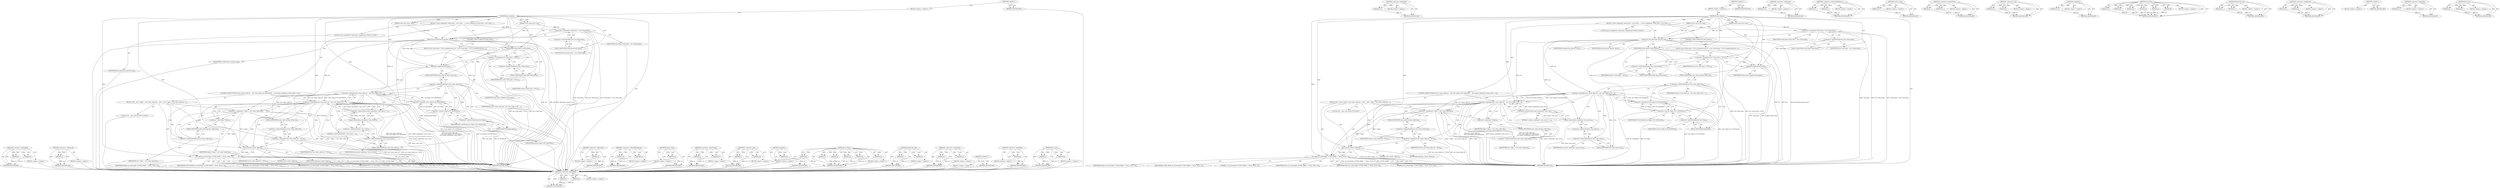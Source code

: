 digraph "put_user" {
vulnerable_117 [label=<(METHOD,&lt;operator&gt;.logicalAnd)>];
vulnerable_118 [label=<(PARAM,p1)>];
vulnerable_119 [label=<(PARAM,p2)>];
vulnerable_120 [label=<(BLOCK,&lt;empty&gt;,&lt;empty&gt;)>];
vulnerable_121 [label=<(METHOD_RETURN,ANY)>];
vulnerable_140 [label=<(METHOD,&lt;operator&gt;.addressOf)>];
vulnerable_141 [label=<(PARAM,p1)>];
vulnerable_142 [label=<(BLOCK,&lt;empty&gt;,&lt;empty&gt;)>];
vulnerable_143 [label=<(METHOD_RETURN,ANY)>];
vulnerable_6 [label=<(METHOD,&lt;global&gt;)<SUB>1</SUB>>];
vulnerable_7 [label=<(BLOCK,&lt;empty&gt;,&lt;empty&gt;)<SUB>1</SUB>>];
vulnerable_8 [label=<(METHOD,mm_release)<SUB>1</SUB>>];
vulnerable_9 [label=<(PARAM,struct task_struct *tsk)<SUB>1</SUB>>];
vulnerable_10 [label=<(PARAM,struct mm_struct *mm)<SUB>1</SUB>>];
vulnerable_11 [label=<(BLOCK,{
 	struct completion *vfork_done = tsk-&gt;vfork_...,{
 	struct completion *vfork_done = tsk-&gt;vfork_...)<SUB>2</SUB>>];
vulnerable_12 [label="<(LOCAL,struct completion* vfork_done: completion*)<SUB>3</SUB>>"];
vulnerable_13 [label=<(&lt;operator&gt;.assignment,*vfork_done = tsk-&gt;vfork_done)<SUB>3</SUB>>];
vulnerable_14 [label=<(IDENTIFIER,vfork_done,*vfork_done = tsk-&gt;vfork_done)<SUB>3</SUB>>];
vulnerable_15 [label=<(&lt;operator&gt;.indirectFieldAccess,tsk-&gt;vfork_done)<SUB>3</SUB>>];
vulnerable_16 [label=<(IDENTIFIER,tsk,*vfork_done = tsk-&gt;vfork_done)<SUB>3</SUB>>];
vulnerable_17 [label=<(FIELD_IDENTIFIER,vfork_done,vfork_done)<SUB>3</SUB>>];
vulnerable_18 [label=<(deactivate_mm,deactivate_mm(tsk, mm))<SUB>6</SUB>>];
vulnerable_19 [label=<(IDENTIFIER,tsk,deactivate_mm(tsk, mm))<SUB>6</SUB>>];
vulnerable_20 [label=<(IDENTIFIER,mm,deactivate_mm(tsk, mm))<SUB>6</SUB>>];
vulnerable_21 [label=<(CONTROL_STRUCTURE,IF,if (vfork_done))<SUB>9</SUB>>];
vulnerable_22 [label=<(IDENTIFIER,vfork_done,if (vfork_done))<SUB>9</SUB>>];
vulnerable_23 [label=<(BLOCK,{
		tsk-&gt;vfork_done = NULL;
		complete(vfork_do...,{
		tsk-&gt;vfork_done = NULL;
		complete(vfork_do...)<SUB>9</SUB>>];
vulnerable_24 [label=<(&lt;operator&gt;.assignment,tsk-&gt;vfork_done = NULL)<SUB>10</SUB>>];
vulnerable_25 [label=<(&lt;operator&gt;.indirectFieldAccess,tsk-&gt;vfork_done)<SUB>10</SUB>>];
vulnerable_26 [label=<(IDENTIFIER,tsk,tsk-&gt;vfork_done = NULL)<SUB>10</SUB>>];
vulnerable_27 [label=<(FIELD_IDENTIFIER,vfork_done,vfork_done)<SUB>10</SUB>>];
vulnerable_28 [label=<(IDENTIFIER,NULL,tsk-&gt;vfork_done = NULL)<SUB>10</SUB>>];
vulnerable_29 [label=<(complete,complete(vfork_done))<SUB>11</SUB>>];
vulnerable_30 [label=<(IDENTIFIER,vfork_done,complete(vfork_done))<SUB>11</SUB>>];
vulnerable_31 [label=<(CONTROL_STRUCTURE,IF,if (tsk-&gt;clear_child_tid
	    &amp;&amp; !(tsk-&gt;flags &amp; PF_SIGNALED)
	    &amp;&amp; atomic_read(&amp;mm-&gt;mm_users) &gt; 1))<SUB>20</SUB>>];
vulnerable_32 [label=<(&lt;operator&gt;.logicalAnd,tsk-&gt;clear_child_tid
	    &amp;&amp; !(tsk-&gt;flags &amp; PF_...)<SUB>20</SUB>>];
vulnerable_33 [label=<(&lt;operator&gt;.logicalAnd,tsk-&gt;clear_child_tid
	    &amp;&amp; !(tsk-&gt;flags &amp; PF_...)<SUB>20</SUB>>];
vulnerable_34 [label=<(&lt;operator&gt;.indirectFieldAccess,tsk-&gt;clear_child_tid)<SUB>20</SUB>>];
vulnerable_35 [label=<(IDENTIFIER,tsk,tsk-&gt;clear_child_tid
	    &amp;&amp; !(tsk-&gt;flags &amp; PF_...)<SUB>20</SUB>>];
vulnerable_36 [label=<(FIELD_IDENTIFIER,clear_child_tid,clear_child_tid)<SUB>20</SUB>>];
vulnerable_37 [label=<(&lt;operator&gt;.logicalNot,!(tsk-&gt;flags &amp; PF_SIGNALED))<SUB>21</SUB>>];
vulnerable_38 [label=<(&lt;operator&gt;.and,tsk-&gt;flags &amp; PF_SIGNALED)<SUB>21</SUB>>];
vulnerable_39 [label=<(&lt;operator&gt;.indirectFieldAccess,tsk-&gt;flags)<SUB>21</SUB>>];
vulnerable_40 [label=<(IDENTIFIER,tsk,tsk-&gt;flags &amp; PF_SIGNALED)<SUB>21</SUB>>];
vulnerable_41 [label=<(FIELD_IDENTIFIER,flags,flags)<SUB>21</SUB>>];
vulnerable_42 [label=<(IDENTIFIER,PF_SIGNALED,tsk-&gt;flags &amp; PF_SIGNALED)<SUB>21</SUB>>];
vulnerable_43 [label=<(&lt;operator&gt;.greaterThan,atomic_read(&amp;mm-&gt;mm_users) &gt; 1)<SUB>22</SUB>>];
vulnerable_44 [label=<(atomic_read,atomic_read(&amp;mm-&gt;mm_users))<SUB>22</SUB>>];
vulnerable_45 [label=<(&lt;operator&gt;.addressOf,&amp;mm-&gt;mm_users)<SUB>22</SUB>>];
vulnerable_46 [label=<(&lt;operator&gt;.indirectFieldAccess,mm-&gt;mm_users)<SUB>22</SUB>>];
vulnerable_47 [label=<(IDENTIFIER,mm,atomic_read(&amp;mm-&gt;mm_users))<SUB>22</SUB>>];
vulnerable_48 [label=<(FIELD_IDENTIFIER,mm_users,mm_users)<SUB>22</SUB>>];
vulnerable_49 [label=<(LITERAL,1,atomic_read(&amp;mm-&gt;mm_users) &gt; 1)<SUB>22</SUB>>];
vulnerable_50 [label=<(BLOCK,{
		u32 __user * tidptr = tsk-&gt;clear_child_tid;...,{
		u32 __user * tidptr = tsk-&gt;clear_child_tid;...)<SUB>22</SUB>>];
vulnerable_51 [label="<(LOCAL,u32 __user: u32)<SUB>23</SUB>>"];
vulnerable_52 [label=<(&lt;operator&gt;.assignment,* tidptr = tsk-&gt;clear_child_tid)<SUB>23</SUB>>];
vulnerable_53 [label=<(&lt;operator&gt;.indirection,* tidptr)<SUB>23</SUB>>];
vulnerable_54 [label=<(IDENTIFIER,tidptr,* tidptr = tsk-&gt;clear_child_tid)<SUB>23</SUB>>];
vulnerable_55 [label=<(&lt;operator&gt;.indirectFieldAccess,tsk-&gt;clear_child_tid)<SUB>23</SUB>>];
vulnerable_56 [label=<(IDENTIFIER,tsk,* tidptr = tsk-&gt;clear_child_tid)<SUB>23</SUB>>];
vulnerable_57 [label=<(FIELD_IDENTIFIER,clear_child_tid,clear_child_tid)<SUB>23</SUB>>];
vulnerable_58 [label=<(&lt;operator&gt;.assignment,tsk-&gt;clear_child_tid = NULL)<SUB>24</SUB>>];
vulnerable_59 [label=<(&lt;operator&gt;.indirectFieldAccess,tsk-&gt;clear_child_tid)<SUB>24</SUB>>];
vulnerable_60 [label=<(IDENTIFIER,tsk,tsk-&gt;clear_child_tid = NULL)<SUB>24</SUB>>];
vulnerable_61 [label=<(FIELD_IDENTIFIER,clear_child_tid,clear_child_tid)<SUB>24</SUB>>];
vulnerable_62 [label=<(IDENTIFIER,NULL,tsk-&gt;clear_child_tid = NULL)<SUB>24</SUB>>];
vulnerable_63 [label=<(put_user,put_user(0, tidptr))<SUB>30</SUB>>];
vulnerable_64 [label=<(LITERAL,0,put_user(0, tidptr))<SUB>30</SUB>>];
vulnerable_65 [label=<(IDENTIFIER,tidptr,put_user(0, tidptr))<SUB>30</SUB>>];
vulnerable_66 [label=<(sys_futex,sys_futex(tidptr, FUTEX_WAKE, 1, NULL, NULL, 0))<SUB>31</SUB>>];
vulnerable_67 [label=<(IDENTIFIER,tidptr,sys_futex(tidptr, FUTEX_WAKE, 1, NULL, NULL, 0))<SUB>31</SUB>>];
vulnerable_68 [label=<(IDENTIFIER,FUTEX_WAKE,sys_futex(tidptr, FUTEX_WAKE, 1, NULL, NULL, 0))<SUB>31</SUB>>];
vulnerable_69 [label=<(LITERAL,1,sys_futex(tidptr, FUTEX_WAKE, 1, NULL, NULL, 0))<SUB>31</SUB>>];
vulnerable_70 [label=<(IDENTIFIER,NULL,sys_futex(tidptr, FUTEX_WAKE, 1, NULL, NULL, 0))<SUB>31</SUB>>];
vulnerable_71 [label=<(IDENTIFIER,NULL,sys_futex(tidptr, FUTEX_WAKE, 1, NULL, NULL, 0))<SUB>31</SUB>>];
vulnerable_72 [label=<(LITERAL,0,sys_futex(tidptr, FUTEX_WAKE, 1, NULL, NULL, 0))<SUB>31</SUB>>];
vulnerable_73 [label=<(METHOD_RETURN,void)<SUB>1</SUB>>];
vulnerable_75 [label=<(METHOD_RETURN,ANY)<SUB>1</SUB>>];
vulnerable_144 [label=<(METHOD,&lt;operator&gt;.indirection)>];
vulnerable_145 [label=<(PARAM,p1)>];
vulnerable_146 [label=<(BLOCK,&lt;empty&gt;,&lt;empty&gt;)>];
vulnerable_147 [label=<(METHOD_RETURN,ANY)>];
vulnerable_103 [label=<(METHOD,&lt;operator&gt;.indirectFieldAccess)>];
vulnerable_104 [label=<(PARAM,p1)>];
vulnerable_105 [label=<(PARAM,p2)>];
vulnerable_106 [label=<(BLOCK,&lt;empty&gt;,&lt;empty&gt;)>];
vulnerable_107 [label=<(METHOD_RETURN,ANY)>];
vulnerable_136 [label=<(METHOD,atomic_read)>];
vulnerable_137 [label=<(PARAM,p1)>];
vulnerable_138 [label=<(BLOCK,&lt;empty&gt;,&lt;empty&gt;)>];
vulnerable_139 [label=<(METHOD_RETURN,ANY)>];
vulnerable_131 [label=<(METHOD,&lt;operator&gt;.greaterThan)>];
vulnerable_132 [label=<(PARAM,p1)>];
vulnerable_133 [label=<(PARAM,p2)>];
vulnerable_134 [label=<(BLOCK,&lt;empty&gt;,&lt;empty&gt;)>];
vulnerable_135 [label=<(METHOD_RETURN,ANY)>];
vulnerable_126 [label=<(METHOD,&lt;operator&gt;.and)>];
vulnerable_127 [label=<(PARAM,p1)>];
vulnerable_128 [label=<(PARAM,p2)>];
vulnerable_129 [label=<(BLOCK,&lt;empty&gt;,&lt;empty&gt;)>];
vulnerable_130 [label=<(METHOD_RETURN,ANY)>];
vulnerable_113 [label=<(METHOD,complete)>];
vulnerable_114 [label=<(PARAM,p1)>];
vulnerable_115 [label=<(BLOCK,&lt;empty&gt;,&lt;empty&gt;)>];
vulnerable_116 [label=<(METHOD_RETURN,ANY)>];
vulnerable_153 [label=<(METHOD,sys_futex)>];
vulnerable_154 [label=<(PARAM,p1)>];
vulnerable_155 [label=<(PARAM,p2)>];
vulnerable_156 [label=<(PARAM,p3)>];
vulnerable_157 [label=<(PARAM,p4)>];
vulnerable_158 [label=<(PARAM,p5)>];
vulnerable_159 [label=<(PARAM,p6)>];
vulnerable_160 [label=<(BLOCK,&lt;empty&gt;,&lt;empty&gt;)>];
vulnerable_161 [label=<(METHOD_RETURN,ANY)>];
vulnerable_108 [label=<(METHOD,deactivate_mm)>];
vulnerable_109 [label=<(PARAM,p1)>];
vulnerable_110 [label=<(PARAM,p2)>];
vulnerable_111 [label=<(BLOCK,&lt;empty&gt;,&lt;empty&gt;)>];
vulnerable_112 [label=<(METHOD_RETURN,ANY)>];
vulnerable_98 [label=<(METHOD,&lt;operator&gt;.assignment)>];
vulnerable_99 [label=<(PARAM,p1)>];
vulnerable_100 [label=<(PARAM,p2)>];
vulnerable_101 [label=<(BLOCK,&lt;empty&gt;,&lt;empty&gt;)>];
vulnerable_102 [label=<(METHOD_RETURN,ANY)>];
vulnerable_92 [label=<(METHOD,&lt;global&gt;)<SUB>1</SUB>>];
vulnerable_93 [label=<(BLOCK,&lt;empty&gt;,&lt;empty&gt;)>];
vulnerable_94 [label=<(METHOD_RETURN,ANY)>];
vulnerable_122 [label=<(METHOD,&lt;operator&gt;.logicalNot)>];
vulnerable_123 [label=<(PARAM,p1)>];
vulnerable_124 [label=<(BLOCK,&lt;empty&gt;,&lt;empty&gt;)>];
vulnerable_125 [label=<(METHOD_RETURN,ANY)>];
vulnerable_148 [label=<(METHOD,put_user)>];
vulnerable_149 [label=<(PARAM,p1)>];
vulnerable_150 [label=<(PARAM,p2)>];
vulnerable_151 [label=<(BLOCK,&lt;empty&gt;,&lt;empty&gt;)>];
vulnerable_152 [label=<(METHOD_RETURN,ANY)>];
fixed_117 [label=<(METHOD,&lt;operator&gt;.logicalAnd)>];
fixed_118 [label=<(PARAM,p1)>];
fixed_119 [label=<(PARAM,p2)>];
fixed_120 [label=<(BLOCK,&lt;empty&gt;,&lt;empty&gt;)>];
fixed_121 [label=<(METHOD_RETURN,ANY)>];
fixed_140 [label=<(METHOD,&lt;operator&gt;.addressOf)>];
fixed_141 [label=<(PARAM,p1)>];
fixed_142 [label=<(BLOCK,&lt;empty&gt;,&lt;empty&gt;)>];
fixed_143 [label=<(METHOD_RETURN,ANY)>];
fixed_6 [label=<(METHOD,&lt;global&gt;)<SUB>1</SUB>>];
fixed_7 [label=<(BLOCK,&lt;empty&gt;,&lt;empty&gt;)<SUB>1</SUB>>];
fixed_8 [label=<(METHOD,mm_release)<SUB>1</SUB>>];
fixed_9 [label=<(PARAM,struct task_struct *tsk)<SUB>1</SUB>>];
fixed_10 [label=<(PARAM,struct mm_struct *mm)<SUB>1</SUB>>];
fixed_11 [label=<(BLOCK,{
 	struct completion *vfork_done = tsk-&gt;vfork_...,{
 	struct completion *vfork_done = tsk-&gt;vfork_...)<SUB>2</SUB>>];
fixed_12 [label="<(LOCAL,struct completion* vfork_done: completion*)<SUB>3</SUB>>"];
fixed_13 [label=<(&lt;operator&gt;.assignment,*vfork_done = tsk-&gt;vfork_done)<SUB>3</SUB>>];
fixed_14 [label=<(IDENTIFIER,vfork_done,*vfork_done = tsk-&gt;vfork_done)<SUB>3</SUB>>];
fixed_15 [label=<(&lt;operator&gt;.indirectFieldAccess,tsk-&gt;vfork_done)<SUB>3</SUB>>];
fixed_16 [label=<(IDENTIFIER,tsk,*vfork_done = tsk-&gt;vfork_done)<SUB>3</SUB>>];
fixed_17 [label=<(FIELD_IDENTIFIER,vfork_done,vfork_done)<SUB>3</SUB>>];
fixed_18 [label=<(deactivate_mm,deactivate_mm(tsk, mm))<SUB>16</SUB>>];
fixed_19 [label=<(IDENTIFIER,tsk,deactivate_mm(tsk, mm))<SUB>16</SUB>>];
fixed_20 [label=<(IDENTIFIER,mm,deactivate_mm(tsk, mm))<SUB>16</SUB>>];
fixed_21 [label=<(CONTROL_STRUCTURE,IF,if (vfork_done))<SUB>19</SUB>>];
fixed_22 [label=<(IDENTIFIER,vfork_done,if (vfork_done))<SUB>19</SUB>>];
fixed_23 [label=<(BLOCK,{
		tsk-&gt;vfork_done = NULL;
		complete(vfork_do...,{
		tsk-&gt;vfork_done = NULL;
		complete(vfork_do...)<SUB>19</SUB>>];
fixed_24 [label=<(&lt;operator&gt;.assignment,tsk-&gt;vfork_done = NULL)<SUB>20</SUB>>];
fixed_25 [label=<(&lt;operator&gt;.indirectFieldAccess,tsk-&gt;vfork_done)<SUB>20</SUB>>];
fixed_26 [label=<(IDENTIFIER,tsk,tsk-&gt;vfork_done = NULL)<SUB>20</SUB>>];
fixed_27 [label=<(FIELD_IDENTIFIER,vfork_done,vfork_done)<SUB>20</SUB>>];
fixed_28 [label=<(IDENTIFIER,NULL,tsk-&gt;vfork_done = NULL)<SUB>20</SUB>>];
fixed_29 [label=<(complete,complete(vfork_done))<SUB>21</SUB>>];
fixed_30 [label=<(IDENTIFIER,vfork_done,complete(vfork_done))<SUB>21</SUB>>];
fixed_31 [label=<(CONTROL_STRUCTURE,IF,if (tsk-&gt;clear_child_tid
	    &amp;&amp; !(tsk-&gt;flags &amp; PF_SIGNALED)
	    &amp;&amp; atomic_read(&amp;mm-&gt;mm_users) &gt; 1))<SUB>30</SUB>>];
fixed_32 [label=<(&lt;operator&gt;.logicalAnd,tsk-&gt;clear_child_tid
	    &amp;&amp; !(tsk-&gt;flags &amp; PF_...)<SUB>30</SUB>>];
fixed_33 [label=<(&lt;operator&gt;.logicalAnd,tsk-&gt;clear_child_tid
	    &amp;&amp; !(tsk-&gt;flags &amp; PF_...)<SUB>30</SUB>>];
fixed_34 [label=<(&lt;operator&gt;.indirectFieldAccess,tsk-&gt;clear_child_tid)<SUB>30</SUB>>];
fixed_35 [label=<(IDENTIFIER,tsk,tsk-&gt;clear_child_tid
	    &amp;&amp; !(tsk-&gt;flags &amp; PF_...)<SUB>30</SUB>>];
fixed_36 [label=<(FIELD_IDENTIFIER,clear_child_tid,clear_child_tid)<SUB>30</SUB>>];
fixed_37 [label=<(&lt;operator&gt;.logicalNot,!(tsk-&gt;flags &amp; PF_SIGNALED))<SUB>31</SUB>>];
fixed_38 [label=<(&lt;operator&gt;.and,tsk-&gt;flags &amp; PF_SIGNALED)<SUB>31</SUB>>];
fixed_39 [label=<(&lt;operator&gt;.indirectFieldAccess,tsk-&gt;flags)<SUB>31</SUB>>];
fixed_40 [label=<(IDENTIFIER,tsk,tsk-&gt;flags &amp; PF_SIGNALED)<SUB>31</SUB>>];
fixed_41 [label=<(FIELD_IDENTIFIER,flags,flags)<SUB>31</SUB>>];
fixed_42 [label=<(IDENTIFIER,PF_SIGNALED,tsk-&gt;flags &amp; PF_SIGNALED)<SUB>31</SUB>>];
fixed_43 [label=<(&lt;operator&gt;.greaterThan,atomic_read(&amp;mm-&gt;mm_users) &gt; 1)<SUB>32</SUB>>];
fixed_44 [label=<(atomic_read,atomic_read(&amp;mm-&gt;mm_users))<SUB>32</SUB>>];
fixed_45 [label=<(&lt;operator&gt;.addressOf,&amp;mm-&gt;mm_users)<SUB>32</SUB>>];
fixed_46 [label=<(&lt;operator&gt;.indirectFieldAccess,mm-&gt;mm_users)<SUB>32</SUB>>];
fixed_47 [label=<(IDENTIFIER,mm,atomic_read(&amp;mm-&gt;mm_users))<SUB>32</SUB>>];
fixed_48 [label=<(FIELD_IDENTIFIER,mm_users,mm_users)<SUB>32</SUB>>];
fixed_49 [label=<(LITERAL,1,atomic_read(&amp;mm-&gt;mm_users) &gt; 1)<SUB>32</SUB>>];
fixed_50 [label=<(BLOCK,{
		u32 __user * tidptr = tsk-&gt;clear_child_tid;...,{
		u32 __user * tidptr = tsk-&gt;clear_child_tid;...)<SUB>32</SUB>>];
fixed_51 [label="<(LOCAL,u32 __user: u32)<SUB>33</SUB>>"];
fixed_52 [label=<(&lt;operator&gt;.assignment,* tidptr = tsk-&gt;clear_child_tid)<SUB>33</SUB>>];
fixed_53 [label=<(&lt;operator&gt;.indirection,* tidptr)<SUB>33</SUB>>];
fixed_54 [label=<(IDENTIFIER,tidptr,* tidptr = tsk-&gt;clear_child_tid)<SUB>33</SUB>>];
fixed_55 [label=<(&lt;operator&gt;.indirectFieldAccess,tsk-&gt;clear_child_tid)<SUB>33</SUB>>];
fixed_56 [label=<(IDENTIFIER,tsk,* tidptr = tsk-&gt;clear_child_tid)<SUB>33</SUB>>];
fixed_57 [label=<(FIELD_IDENTIFIER,clear_child_tid,clear_child_tid)<SUB>33</SUB>>];
fixed_58 [label=<(&lt;operator&gt;.assignment,tsk-&gt;clear_child_tid = NULL)<SUB>34</SUB>>];
fixed_59 [label=<(&lt;operator&gt;.indirectFieldAccess,tsk-&gt;clear_child_tid)<SUB>34</SUB>>];
fixed_60 [label=<(IDENTIFIER,tsk,tsk-&gt;clear_child_tid = NULL)<SUB>34</SUB>>];
fixed_61 [label=<(FIELD_IDENTIFIER,clear_child_tid,clear_child_tid)<SUB>34</SUB>>];
fixed_62 [label=<(IDENTIFIER,NULL,tsk-&gt;clear_child_tid = NULL)<SUB>34</SUB>>];
fixed_63 [label=<(put_user,put_user(0, tidptr))<SUB>40</SUB>>];
fixed_64 [label=<(LITERAL,0,put_user(0, tidptr))<SUB>40</SUB>>];
fixed_65 [label=<(IDENTIFIER,tidptr,put_user(0, tidptr))<SUB>40</SUB>>];
fixed_66 [label=<(sys_futex,sys_futex(tidptr, FUTEX_WAKE, 1, NULL, NULL, 0))<SUB>41</SUB>>];
fixed_67 [label=<(IDENTIFIER,tidptr,sys_futex(tidptr, FUTEX_WAKE, 1, NULL, NULL, 0))<SUB>41</SUB>>];
fixed_68 [label=<(IDENTIFIER,FUTEX_WAKE,sys_futex(tidptr, FUTEX_WAKE, 1, NULL, NULL, 0))<SUB>41</SUB>>];
fixed_69 [label=<(LITERAL,1,sys_futex(tidptr, FUTEX_WAKE, 1, NULL, NULL, 0))<SUB>41</SUB>>];
fixed_70 [label=<(IDENTIFIER,NULL,sys_futex(tidptr, FUTEX_WAKE, 1, NULL, NULL, 0))<SUB>41</SUB>>];
fixed_71 [label=<(IDENTIFIER,NULL,sys_futex(tidptr, FUTEX_WAKE, 1, NULL, NULL, 0))<SUB>41</SUB>>];
fixed_72 [label=<(LITERAL,0,sys_futex(tidptr, FUTEX_WAKE, 1, NULL, NULL, 0))<SUB>41</SUB>>];
fixed_73 [label=<(METHOD_RETURN,void)<SUB>1</SUB>>];
fixed_75 [label=<(METHOD_RETURN,ANY)<SUB>1</SUB>>];
fixed_144 [label=<(METHOD,&lt;operator&gt;.indirection)>];
fixed_145 [label=<(PARAM,p1)>];
fixed_146 [label=<(BLOCK,&lt;empty&gt;,&lt;empty&gt;)>];
fixed_147 [label=<(METHOD_RETURN,ANY)>];
fixed_103 [label=<(METHOD,&lt;operator&gt;.indirectFieldAccess)>];
fixed_104 [label=<(PARAM,p1)>];
fixed_105 [label=<(PARAM,p2)>];
fixed_106 [label=<(BLOCK,&lt;empty&gt;,&lt;empty&gt;)>];
fixed_107 [label=<(METHOD_RETURN,ANY)>];
fixed_136 [label=<(METHOD,atomic_read)>];
fixed_137 [label=<(PARAM,p1)>];
fixed_138 [label=<(BLOCK,&lt;empty&gt;,&lt;empty&gt;)>];
fixed_139 [label=<(METHOD_RETURN,ANY)>];
fixed_131 [label=<(METHOD,&lt;operator&gt;.greaterThan)>];
fixed_132 [label=<(PARAM,p1)>];
fixed_133 [label=<(PARAM,p2)>];
fixed_134 [label=<(BLOCK,&lt;empty&gt;,&lt;empty&gt;)>];
fixed_135 [label=<(METHOD_RETURN,ANY)>];
fixed_126 [label=<(METHOD,&lt;operator&gt;.and)>];
fixed_127 [label=<(PARAM,p1)>];
fixed_128 [label=<(PARAM,p2)>];
fixed_129 [label=<(BLOCK,&lt;empty&gt;,&lt;empty&gt;)>];
fixed_130 [label=<(METHOD_RETURN,ANY)>];
fixed_113 [label=<(METHOD,complete)>];
fixed_114 [label=<(PARAM,p1)>];
fixed_115 [label=<(BLOCK,&lt;empty&gt;,&lt;empty&gt;)>];
fixed_116 [label=<(METHOD_RETURN,ANY)>];
fixed_153 [label=<(METHOD,sys_futex)>];
fixed_154 [label=<(PARAM,p1)>];
fixed_155 [label=<(PARAM,p2)>];
fixed_156 [label=<(PARAM,p3)>];
fixed_157 [label=<(PARAM,p4)>];
fixed_158 [label=<(PARAM,p5)>];
fixed_159 [label=<(PARAM,p6)>];
fixed_160 [label=<(BLOCK,&lt;empty&gt;,&lt;empty&gt;)>];
fixed_161 [label=<(METHOD_RETURN,ANY)>];
fixed_108 [label=<(METHOD,deactivate_mm)>];
fixed_109 [label=<(PARAM,p1)>];
fixed_110 [label=<(PARAM,p2)>];
fixed_111 [label=<(BLOCK,&lt;empty&gt;,&lt;empty&gt;)>];
fixed_112 [label=<(METHOD_RETURN,ANY)>];
fixed_98 [label=<(METHOD,&lt;operator&gt;.assignment)>];
fixed_99 [label=<(PARAM,p1)>];
fixed_100 [label=<(PARAM,p2)>];
fixed_101 [label=<(BLOCK,&lt;empty&gt;,&lt;empty&gt;)>];
fixed_102 [label=<(METHOD_RETURN,ANY)>];
fixed_92 [label=<(METHOD,&lt;global&gt;)<SUB>1</SUB>>];
fixed_93 [label=<(BLOCK,&lt;empty&gt;,&lt;empty&gt;)>];
fixed_94 [label=<(METHOD_RETURN,ANY)>];
fixed_122 [label=<(METHOD,&lt;operator&gt;.logicalNot)>];
fixed_123 [label=<(PARAM,p1)>];
fixed_124 [label=<(BLOCK,&lt;empty&gt;,&lt;empty&gt;)>];
fixed_125 [label=<(METHOD_RETURN,ANY)>];
fixed_148 [label=<(METHOD,put_user)>];
fixed_149 [label=<(PARAM,p1)>];
fixed_150 [label=<(PARAM,p2)>];
fixed_151 [label=<(BLOCK,&lt;empty&gt;,&lt;empty&gt;)>];
fixed_152 [label=<(METHOD_RETURN,ANY)>];
vulnerable_117 -> vulnerable_118  [key=0, label="AST: "];
vulnerable_117 -> vulnerable_118  [key=1, label="DDG: "];
vulnerable_117 -> vulnerable_120  [key=0, label="AST: "];
vulnerable_117 -> vulnerable_119  [key=0, label="AST: "];
vulnerable_117 -> vulnerable_119  [key=1, label="DDG: "];
vulnerable_117 -> vulnerable_121  [key=0, label="AST: "];
vulnerable_117 -> vulnerable_121  [key=1, label="CFG: "];
vulnerable_118 -> vulnerable_121  [key=0, label="DDG: p1"];
vulnerable_119 -> vulnerable_121  [key=0, label="DDG: p2"];
vulnerable_120 -> fixed_117  [key=0];
vulnerable_121 -> fixed_117  [key=0];
vulnerable_140 -> vulnerable_141  [key=0, label="AST: "];
vulnerable_140 -> vulnerable_141  [key=1, label="DDG: "];
vulnerable_140 -> vulnerable_142  [key=0, label="AST: "];
vulnerable_140 -> vulnerable_143  [key=0, label="AST: "];
vulnerable_140 -> vulnerable_143  [key=1, label="CFG: "];
vulnerable_141 -> vulnerable_143  [key=0, label="DDG: p1"];
vulnerable_142 -> fixed_117  [key=0];
vulnerable_143 -> fixed_117  [key=0];
vulnerable_6 -> vulnerable_7  [key=0, label="AST: "];
vulnerable_6 -> vulnerable_75  [key=0, label="AST: "];
vulnerable_6 -> vulnerable_75  [key=1, label="CFG: "];
vulnerable_7 -> vulnerable_8  [key=0, label="AST: "];
vulnerable_8 -> vulnerable_9  [key=0, label="AST: "];
vulnerable_8 -> vulnerable_9  [key=1, label="DDG: "];
vulnerable_8 -> vulnerable_10  [key=0, label="AST: "];
vulnerable_8 -> vulnerable_10  [key=1, label="DDG: "];
vulnerable_8 -> vulnerable_11  [key=0, label="AST: "];
vulnerable_8 -> vulnerable_73  [key=0, label="AST: "];
vulnerable_8 -> vulnerable_17  [key=0, label="CFG: "];
vulnerable_8 -> vulnerable_18  [key=0, label="DDG: "];
vulnerable_8 -> vulnerable_22  [key=0, label="DDG: "];
vulnerable_8 -> vulnerable_24  [key=0, label="DDG: "];
vulnerable_8 -> vulnerable_58  [key=0, label="DDG: "];
vulnerable_8 -> vulnerable_29  [key=0, label="DDG: "];
vulnerable_8 -> vulnerable_43  [key=0, label="DDG: "];
vulnerable_8 -> vulnerable_63  [key=0, label="DDG: "];
vulnerable_8 -> vulnerable_66  [key=0, label="DDG: "];
vulnerable_8 -> vulnerable_38  [key=0, label="DDG: "];
vulnerable_9 -> vulnerable_13  [key=0, label="DDG: tsk"];
vulnerable_9 -> vulnerable_18  [key=0, label="DDG: tsk"];
vulnerable_10 -> vulnerable_18  [key=0, label="DDG: mm"];
vulnerable_11 -> vulnerable_12  [key=0, label="AST: "];
vulnerable_11 -> vulnerable_13  [key=0, label="AST: "];
vulnerable_11 -> vulnerable_18  [key=0, label="AST: "];
vulnerable_11 -> vulnerable_21  [key=0, label="AST: "];
vulnerable_11 -> vulnerable_31  [key=0, label="AST: "];
vulnerable_12 -> fixed_117  [key=0];
vulnerable_13 -> vulnerable_14  [key=0, label="AST: "];
vulnerable_13 -> vulnerable_15  [key=0, label="AST: "];
vulnerable_13 -> vulnerable_18  [key=0, label="CFG: "];
vulnerable_13 -> vulnerable_73  [key=0, label="DDG: vfork_done"];
vulnerable_13 -> vulnerable_73  [key=1, label="DDG: tsk-&gt;vfork_done"];
vulnerable_13 -> vulnerable_73  [key=2, label="DDG: *vfork_done = tsk-&gt;vfork_done"];
vulnerable_13 -> vulnerable_29  [key=0, label="DDG: vfork_done"];
vulnerable_14 -> fixed_117  [key=0];
vulnerable_15 -> vulnerable_16  [key=0, label="AST: "];
vulnerable_15 -> vulnerable_17  [key=0, label="AST: "];
vulnerable_15 -> vulnerable_13  [key=0, label="CFG: "];
vulnerable_16 -> fixed_117  [key=0];
vulnerable_17 -> vulnerable_15  [key=0, label="CFG: "];
vulnerable_18 -> vulnerable_19  [key=0, label="AST: "];
vulnerable_18 -> vulnerable_20  [key=0, label="AST: "];
vulnerable_18 -> vulnerable_22  [key=0, label="CFG: "];
vulnerable_18 -> vulnerable_73  [key=0, label="DDG: tsk"];
vulnerable_18 -> vulnerable_73  [key=1, label="DDG: mm"];
vulnerable_18 -> vulnerable_73  [key=2, label="DDG: deactivate_mm(tsk, mm)"];
vulnerable_18 -> vulnerable_52  [key=0, label="DDG: tsk"];
vulnerable_18 -> vulnerable_33  [key=0, label="DDG: tsk"];
vulnerable_18 -> vulnerable_44  [key=0, label="DDG: mm"];
vulnerable_18 -> vulnerable_38  [key=0, label="DDG: tsk"];
vulnerable_19 -> fixed_117  [key=0];
vulnerable_20 -> fixed_117  [key=0];
vulnerable_21 -> vulnerable_22  [key=0, label="AST: "];
vulnerable_21 -> vulnerable_23  [key=0, label="AST: "];
vulnerable_22 -> vulnerable_27  [key=0, label="CFG: "];
vulnerable_22 -> vulnerable_27  [key=1, label="CDG: "];
vulnerable_22 -> vulnerable_36  [key=0, label="CFG: "];
vulnerable_22 -> vulnerable_24  [key=0, label="CDG: "];
vulnerable_22 -> vulnerable_25  [key=0, label="CDG: "];
vulnerable_22 -> vulnerable_29  [key=0, label="CDG: "];
vulnerable_23 -> vulnerable_24  [key=0, label="AST: "];
vulnerable_23 -> vulnerable_29  [key=0, label="AST: "];
vulnerable_24 -> vulnerable_25  [key=0, label="AST: "];
vulnerable_24 -> vulnerable_28  [key=0, label="AST: "];
vulnerable_24 -> vulnerable_29  [key=0, label="CFG: "];
vulnerable_24 -> vulnerable_73  [key=0, label="DDG: tsk-&gt;vfork_done"];
vulnerable_24 -> vulnerable_73  [key=1, label="DDG: tsk-&gt;vfork_done = NULL"];
vulnerable_25 -> vulnerable_26  [key=0, label="AST: "];
vulnerable_25 -> vulnerable_27  [key=0, label="AST: "];
vulnerable_25 -> vulnerable_24  [key=0, label="CFG: "];
vulnerable_26 -> fixed_117  [key=0];
vulnerable_27 -> vulnerable_25  [key=0, label="CFG: "];
vulnerable_28 -> fixed_117  [key=0];
vulnerable_29 -> vulnerable_30  [key=0, label="AST: "];
vulnerable_29 -> vulnerable_36  [key=0, label="CFG: "];
vulnerable_29 -> vulnerable_73  [key=0, label="DDG: vfork_done"];
vulnerable_29 -> vulnerable_73  [key=1, label="DDG: complete(vfork_done)"];
vulnerable_30 -> fixed_117  [key=0];
vulnerable_31 -> vulnerable_32  [key=0, label="AST: "];
vulnerable_31 -> vulnerable_50  [key=0, label="AST: "];
vulnerable_32 -> vulnerable_33  [key=0, label="AST: "];
vulnerable_32 -> vulnerable_43  [key=0, label="AST: "];
vulnerable_32 -> vulnerable_73  [key=0, label="CFG: "];
vulnerable_32 -> vulnerable_73  [key=1, label="DDG: tsk-&gt;clear_child_tid
	    &amp;&amp; !(tsk-&gt;flags &amp; PF_SIGNALED)"];
vulnerable_32 -> vulnerable_73  [key=2, label="DDG: atomic_read(&amp;mm-&gt;mm_users) &gt; 1"];
vulnerable_32 -> vulnerable_73  [key=3, label="DDG: tsk-&gt;clear_child_tid
	    &amp;&amp; !(tsk-&gt;flags &amp; PF_SIGNALED)
	    &amp;&amp; atomic_read(&amp;mm-&gt;mm_users) &gt; 1"];
vulnerable_32 -> vulnerable_53  [key=0, label="CFG: "];
vulnerable_32 -> vulnerable_53  [key=1, label="CDG: "];
vulnerable_32 -> vulnerable_58  [key=0, label="CDG: "];
vulnerable_32 -> vulnerable_61  [key=0, label="CDG: "];
vulnerable_32 -> vulnerable_57  [key=0, label="CDG: "];
vulnerable_32 -> vulnerable_66  [key=0, label="CDG: "];
vulnerable_32 -> vulnerable_52  [key=0, label="CDG: "];
vulnerable_32 -> vulnerable_63  [key=0, label="CDG: "];
vulnerable_32 -> vulnerable_59  [key=0, label="CDG: "];
vulnerable_32 -> vulnerable_55  [key=0, label="CDG: "];
vulnerable_33 -> vulnerable_34  [key=0, label="AST: "];
vulnerable_33 -> vulnerable_37  [key=0, label="AST: "];
vulnerable_33 -> vulnerable_32  [key=0, label="CFG: "];
vulnerable_33 -> vulnerable_32  [key=1, label="DDG: tsk-&gt;clear_child_tid"];
vulnerable_33 -> vulnerable_32  [key=2, label="DDG: !(tsk-&gt;flags &amp; PF_SIGNALED)"];
vulnerable_33 -> vulnerable_48  [key=0, label="CFG: "];
vulnerable_33 -> vulnerable_48  [key=1, label="CDG: "];
vulnerable_33 -> vulnerable_73  [key=0, label="DDG: !(tsk-&gt;flags &amp; PF_SIGNALED)"];
vulnerable_33 -> vulnerable_52  [key=0, label="DDG: tsk-&gt;clear_child_tid"];
vulnerable_33 -> vulnerable_46  [key=0, label="CDG: "];
vulnerable_33 -> vulnerable_45  [key=0, label="CDG: "];
vulnerable_33 -> vulnerable_44  [key=0, label="CDG: "];
vulnerable_33 -> vulnerable_43  [key=0, label="CDG: "];
vulnerable_34 -> vulnerable_35  [key=0, label="AST: "];
vulnerable_34 -> vulnerable_36  [key=0, label="AST: "];
vulnerable_34 -> vulnerable_33  [key=0, label="CFG: "];
vulnerable_34 -> vulnerable_41  [key=0, label="CFG: "];
vulnerable_34 -> vulnerable_41  [key=1, label="CDG: "];
vulnerable_34 -> vulnerable_37  [key=0, label="CDG: "];
vulnerable_34 -> vulnerable_38  [key=0, label="CDG: "];
vulnerable_34 -> vulnerable_39  [key=0, label="CDG: "];
vulnerable_35 -> fixed_117  [key=0];
vulnerable_36 -> vulnerable_34  [key=0, label="CFG: "];
vulnerable_37 -> vulnerable_38  [key=0, label="AST: "];
vulnerable_37 -> vulnerable_33  [key=0, label="CFG: "];
vulnerable_37 -> vulnerable_33  [key=1, label="DDG: tsk-&gt;flags &amp; PF_SIGNALED"];
vulnerable_37 -> vulnerable_73  [key=0, label="DDG: tsk-&gt;flags &amp; PF_SIGNALED"];
vulnerable_38 -> vulnerable_39  [key=0, label="AST: "];
vulnerable_38 -> vulnerable_42  [key=0, label="AST: "];
vulnerable_38 -> vulnerable_37  [key=0, label="CFG: "];
vulnerable_38 -> vulnerable_37  [key=1, label="DDG: tsk-&gt;flags"];
vulnerable_38 -> vulnerable_37  [key=2, label="DDG: PF_SIGNALED"];
vulnerable_38 -> vulnerable_73  [key=0, label="DDG: tsk-&gt;flags"];
vulnerable_38 -> vulnerable_73  [key=1, label="DDG: PF_SIGNALED"];
vulnerable_39 -> vulnerable_40  [key=0, label="AST: "];
vulnerable_39 -> vulnerable_41  [key=0, label="AST: "];
vulnerable_39 -> vulnerable_38  [key=0, label="CFG: "];
vulnerable_40 -> fixed_117  [key=0];
vulnerable_41 -> vulnerable_39  [key=0, label="CFG: "];
vulnerable_42 -> fixed_117  [key=0];
vulnerable_43 -> vulnerable_44  [key=0, label="AST: "];
vulnerable_43 -> vulnerable_49  [key=0, label="AST: "];
vulnerable_43 -> vulnerable_32  [key=0, label="CFG: "];
vulnerable_43 -> vulnerable_32  [key=1, label="DDG: atomic_read(&amp;mm-&gt;mm_users)"];
vulnerable_43 -> vulnerable_32  [key=2, label="DDG: 1"];
vulnerable_43 -> vulnerable_73  [key=0, label="DDG: atomic_read(&amp;mm-&gt;mm_users)"];
vulnerable_44 -> vulnerable_45  [key=0, label="AST: "];
vulnerable_44 -> vulnerable_43  [key=0, label="CFG: "];
vulnerable_44 -> vulnerable_43  [key=1, label="DDG: &amp;mm-&gt;mm_users"];
vulnerable_44 -> vulnerable_73  [key=0, label="DDG: &amp;mm-&gt;mm_users"];
vulnerable_45 -> vulnerable_46  [key=0, label="AST: "];
vulnerable_45 -> vulnerable_44  [key=0, label="CFG: "];
vulnerable_46 -> vulnerable_47  [key=0, label="AST: "];
vulnerable_46 -> vulnerable_48  [key=0, label="AST: "];
vulnerable_46 -> vulnerable_45  [key=0, label="CFG: "];
vulnerable_47 -> fixed_117  [key=0];
vulnerable_48 -> vulnerable_46  [key=0, label="CFG: "];
vulnerable_49 -> fixed_117  [key=0];
vulnerable_50 -> vulnerable_51  [key=0, label="AST: "];
vulnerable_50 -> vulnerable_52  [key=0, label="AST: "];
vulnerable_50 -> vulnerable_58  [key=0, label="AST: "];
vulnerable_50 -> vulnerable_63  [key=0, label="AST: "];
vulnerable_50 -> vulnerable_66  [key=0, label="AST: "];
vulnerable_51 -> fixed_117  [key=0];
vulnerable_52 -> vulnerable_53  [key=0, label="AST: "];
vulnerable_52 -> vulnerable_55  [key=0, label="AST: "];
vulnerable_52 -> vulnerable_61  [key=0, label="CFG: "];
vulnerable_52 -> vulnerable_73  [key=0, label="DDG: * tidptr"];
vulnerable_52 -> vulnerable_73  [key=1, label="DDG: * tidptr = tsk-&gt;clear_child_tid"];
vulnerable_52 -> vulnerable_63  [key=0, label="DDG: * tidptr"];
vulnerable_52 -> vulnerable_66  [key=0, label="DDG: * tidptr"];
vulnerable_53 -> vulnerable_54  [key=0, label="AST: "];
vulnerable_53 -> vulnerable_57  [key=0, label="CFG: "];
vulnerable_54 -> fixed_117  [key=0];
vulnerable_55 -> vulnerable_56  [key=0, label="AST: "];
vulnerable_55 -> vulnerable_57  [key=0, label="AST: "];
vulnerable_55 -> vulnerable_52  [key=0, label="CFG: "];
vulnerable_56 -> fixed_117  [key=0];
vulnerable_57 -> vulnerable_55  [key=0, label="CFG: "];
vulnerable_58 -> vulnerable_59  [key=0, label="AST: "];
vulnerable_58 -> vulnerable_62  [key=0, label="AST: "];
vulnerable_58 -> vulnerable_63  [key=0, label="CFG: "];
vulnerable_58 -> vulnerable_73  [key=0, label="DDG: tsk-&gt;clear_child_tid"];
vulnerable_58 -> vulnerable_73  [key=1, label="DDG: tsk-&gt;clear_child_tid = NULL"];
vulnerable_59 -> vulnerable_60  [key=0, label="AST: "];
vulnerable_59 -> vulnerable_61  [key=0, label="AST: "];
vulnerable_59 -> vulnerable_58  [key=0, label="CFG: "];
vulnerable_60 -> fixed_117  [key=0];
vulnerable_61 -> vulnerable_59  [key=0, label="CFG: "];
vulnerable_62 -> fixed_117  [key=0];
vulnerable_63 -> vulnerable_64  [key=0, label="AST: "];
vulnerable_63 -> vulnerable_65  [key=0, label="AST: "];
vulnerable_63 -> vulnerable_66  [key=0, label="CFG: "];
vulnerable_63 -> vulnerable_66  [key=1, label="DDG: tidptr"];
vulnerable_63 -> vulnerable_73  [key=0, label="DDG: put_user(0, tidptr)"];
vulnerable_64 -> fixed_117  [key=0];
vulnerable_65 -> fixed_117  [key=0];
vulnerable_66 -> vulnerable_67  [key=0, label="AST: "];
vulnerable_66 -> vulnerable_68  [key=0, label="AST: "];
vulnerable_66 -> vulnerable_69  [key=0, label="AST: "];
vulnerable_66 -> vulnerable_70  [key=0, label="AST: "];
vulnerable_66 -> vulnerable_71  [key=0, label="AST: "];
vulnerable_66 -> vulnerable_72  [key=0, label="AST: "];
vulnerable_66 -> vulnerable_73  [key=0, label="CFG: "];
vulnerable_66 -> vulnerable_73  [key=1, label="DDG: tidptr"];
vulnerable_66 -> vulnerable_73  [key=2, label="DDG: NULL"];
vulnerable_66 -> vulnerable_73  [key=3, label="DDG: sys_futex(tidptr, FUTEX_WAKE, 1, NULL, NULL, 0)"];
vulnerable_66 -> vulnerable_73  [key=4, label="DDG: FUTEX_WAKE"];
vulnerable_67 -> fixed_117  [key=0];
vulnerable_68 -> fixed_117  [key=0];
vulnerable_69 -> fixed_117  [key=0];
vulnerable_70 -> fixed_117  [key=0];
vulnerable_71 -> fixed_117  [key=0];
vulnerable_72 -> fixed_117  [key=0];
vulnerable_73 -> fixed_117  [key=0];
vulnerable_75 -> fixed_117  [key=0];
vulnerable_144 -> vulnerable_145  [key=0, label="AST: "];
vulnerable_144 -> vulnerable_145  [key=1, label="DDG: "];
vulnerable_144 -> vulnerable_146  [key=0, label="AST: "];
vulnerable_144 -> vulnerable_147  [key=0, label="AST: "];
vulnerable_144 -> vulnerable_147  [key=1, label="CFG: "];
vulnerable_145 -> vulnerable_147  [key=0, label="DDG: p1"];
vulnerable_146 -> fixed_117  [key=0];
vulnerable_147 -> fixed_117  [key=0];
vulnerable_103 -> vulnerable_104  [key=0, label="AST: "];
vulnerable_103 -> vulnerable_104  [key=1, label="DDG: "];
vulnerable_103 -> vulnerable_106  [key=0, label="AST: "];
vulnerable_103 -> vulnerable_105  [key=0, label="AST: "];
vulnerable_103 -> vulnerable_105  [key=1, label="DDG: "];
vulnerable_103 -> vulnerable_107  [key=0, label="AST: "];
vulnerable_103 -> vulnerable_107  [key=1, label="CFG: "];
vulnerable_104 -> vulnerable_107  [key=0, label="DDG: p1"];
vulnerable_105 -> vulnerable_107  [key=0, label="DDG: p2"];
vulnerable_106 -> fixed_117  [key=0];
vulnerable_107 -> fixed_117  [key=0];
vulnerable_136 -> vulnerable_137  [key=0, label="AST: "];
vulnerable_136 -> vulnerable_137  [key=1, label="DDG: "];
vulnerable_136 -> vulnerable_138  [key=0, label="AST: "];
vulnerable_136 -> vulnerable_139  [key=0, label="AST: "];
vulnerable_136 -> vulnerable_139  [key=1, label="CFG: "];
vulnerable_137 -> vulnerable_139  [key=0, label="DDG: p1"];
vulnerable_138 -> fixed_117  [key=0];
vulnerable_139 -> fixed_117  [key=0];
vulnerable_131 -> vulnerable_132  [key=0, label="AST: "];
vulnerable_131 -> vulnerable_132  [key=1, label="DDG: "];
vulnerable_131 -> vulnerable_134  [key=0, label="AST: "];
vulnerable_131 -> vulnerable_133  [key=0, label="AST: "];
vulnerable_131 -> vulnerable_133  [key=1, label="DDG: "];
vulnerable_131 -> vulnerable_135  [key=0, label="AST: "];
vulnerable_131 -> vulnerable_135  [key=1, label="CFG: "];
vulnerable_132 -> vulnerable_135  [key=0, label="DDG: p1"];
vulnerable_133 -> vulnerable_135  [key=0, label="DDG: p2"];
vulnerable_134 -> fixed_117  [key=0];
vulnerable_135 -> fixed_117  [key=0];
vulnerable_126 -> vulnerable_127  [key=0, label="AST: "];
vulnerable_126 -> vulnerable_127  [key=1, label="DDG: "];
vulnerable_126 -> vulnerable_129  [key=0, label="AST: "];
vulnerable_126 -> vulnerable_128  [key=0, label="AST: "];
vulnerable_126 -> vulnerable_128  [key=1, label="DDG: "];
vulnerable_126 -> vulnerable_130  [key=0, label="AST: "];
vulnerable_126 -> vulnerable_130  [key=1, label="CFG: "];
vulnerable_127 -> vulnerable_130  [key=0, label="DDG: p1"];
vulnerable_128 -> vulnerable_130  [key=0, label="DDG: p2"];
vulnerable_129 -> fixed_117  [key=0];
vulnerable_130 -> fixed_117  [key=0];
vulnerable_113 -> vulnerable_114  [key=0, label="AST: "];
vulnerable_113 -> vulnerable_114  [key=1, label="DDG: "];
vulnerable_113 -> vulnerable_115  [key=0, label="AST: "];
vulnerable_113 -> vulnerable_116  [key=0, label="AST: "];
vulnerable_113 -> vulnerable_116  [key=1, label="CFG: "];
vulnerable_114 -> vulnerable_116  [key=0, label="DDG: p1"];
vulnerable_115 -> fixed_117  [key=0];
vulnerable_116 -> fixed_117  [key=0];
vulnerable_153 -> vulnerable_154  [key=0, label="AST: "];
vulnerable_153 -> vulnerable_154  [key=1, label="DDG: "];
vulnerable_153 -> vulnerable_160  [key=0, label="AST: "];
vulnerable_153 -> vulnerable_155  [key=0, label="AST: "];
vulnerable_153 -> vulnerable_155  [key=1, label="DDG: "];
vulnerable_153 -> vulnerable_161  [key=0, label="AST: "];
vulnerable_153 -> vulnerable_161  [key=1, label="CFG: "];
vulnerable_153 -> vulnerable_156  [key=0, label="AST: "];
vulnerable_153 -> vulnerable_156  [key=1, label="DDG: "];
vulnerable_153 -> vulnerable_157  [key=0, label="AST: "];
vulnerable_153 -> vulnerable_157  [key=1, label="DDG: "];
vulnerable_153 -> vulnerable_158  [key=0, label="AST: "];
vulnerable_153 -> vulnerable_158  [key=1, label="DDG: "];
vulnerable_153 -> vulnerable_159  [key=0, label="AST: "];
vulnerable_153 -> vulnerable_159  [key=1, label="DDG: "];
vulnerable_154 -> vulnerable_161  [key=0, label="DDG: p1"];
vulnerable_155 -> vulnerable_161  [key=0, label="DDG: p2"];
vulnerable_156 -> vulnerable_161  [key=0, label="DDG: p3"];
vulnerable_157 -> vulnerable_161  [key=0, label="DDG: p4"];
vulnerable_158 -> vulnerable_161  [key=0, label="DDG: p5"];
vulnerable_159 -> vulnerable_161  [key=0, label="DDG: p6"];
vulnerable_160 -> fixed_117  [key=0];
vulnerable_161 -> fixed_117  [key=0];
vulnerable_108 -> vulnerable_109  [key=0, label="AST: "];
vulnerable_108 -> vulnerable_109  [key=1, label="DDG: "];
vulnerable_108 -> vulnerable_111  [key=0, label="AST: "];
vulnerable_108 -> vulnerable_110  [key=0, label="AST: "];
vulnerable_108 -> vulnerable_110  [key=1, label="DDG: "];
vulnerable_108 -> vulnerable_112  [key=0, label="AST: "];
vulnerable_108 -> vulnerable_112  [key=1, label="CFG: "];
vulnerable_109 -> vulnerable_112  [key=0, label="DDG: p1"];
vulnerable_110 -> vulnerable_112  [key=0, label="DDG: p2"];
vulnerable_111 -> fixed_117  [key=0];
vulnerable_112 -> fixed_117  [key=0];
vulnerable_98 -> vulnerable_99  [key=0, label="AST: "];
vulnerable_98 -> vulnerable_99  [key=1, label="DDG: "];
vulnerable_98 -> vulnerable_101  [key=0, label="AST: "];
vulnerable_98 -> vulnerable_100  [key=0, label="AST: "];
vulnerable_98 -> vulnerable_100  [key=1, label="DDG: "];
vulnerable_98 -> vulnerable_102  [key=0, label="AST: "];
vulnerable_98 -> vulnerable_102  [key=1, label="CFG: "];
vulnerable_99 -> vulnerable_102  [key=0, label="DDG: p1"];
vulnerable_100 -> vulnerable_102  [key=0, label="DDG: p2"];
vulnerable_101 -> fixed_117  [key=0];
vulnerable_102 -> fixed_117  [key=0];
vulnerable_92 -> vulnerable_93  [key=0, label="AST: "];
vulnerable_92 -> vulnerable_94  [key=0, label="AST: "];
vulnerable_92 -> vulnerable_94  [key=1, label="CFG: "];
vulnerable_93 -> fixed_117  [key=0];
vulnerable_94 -> fixed_117  [key=0];
vulnerable_122 -> vulnerable_123  [key=0, label="AST: "];
vulnerable_122 -> vulnerable_123  [key=1, label="DDG: "];
vulnerable_122 -> vulnerable_124  [key=0, label="AST: "];
vulnerable_122 -> vulnerable_125  [key=0, label="AST: "];
vulnerable_122 -> vulnerable_125  [key=1, label="CFG: "];
vulnerable_123 -> vulnerable_125  [key=0, label="DDG: p1"];
vulnerable_124 -> fixed_117  [key=0];
vulnerable_125 -> fixed_117  [key=0];
vulnerable_148 -> vulnerable_149  [key=0, label="AST: "];
vulnerable_148 -> vulnerable_149  [key=1, label="DDG: "];
vulnerable_148 -> vulnerable_151  [key=0, label="AST: "];
vulnerable_148 -> vulnerable_150  [key=0, label="AST: "];
vulnerable_148 -> vulnerable_150  [key=1, label="DDG: "];
vulnerable_148 -> vulnerable_152  [key=0, label="AST: "];
vulnerable_148 -> vulnerable_152  [key=1, label="CFG: "];
vulnerable_149 -> vulnerable_152  [key=0, label="DDG: p1"];
vulnerable_150 -> vulnerable_152  [key=0, label="DDG: p2"];
vulnerable_151 -> fixed_117  [key=0];
vulnerable_152 -> fixed_117  [key=0];
fixed_117 -> fixed_118  [key=0, label="AST: "];
fixed_117 -> fixed_118  [key=1, label="DDG: "];
fixed_117 -> fixed_120  [key=0, label="AST: "];
fixed_117 -> fixed_119  [key=0, label="AST: "];
fixed_117 -> fixed_119  [key=1, label="DDG: "];
fixed_117 -> fixed_121  [key=0, label="AST: "];
fixed_117 -> fixed_121  [key=1, label="CFG: "];
fixed_118 -> fixed_121  [key=0, label="DDG: p1"];
fixed_119 -> fixed_121  [key=0, label="DDG: p2"];
fixed_140 -> fixed_141  [key=0, label="AST: "];
fixed_140 -> fixed_141  [key=1, label="DDG: "];
fixed_140 -> fixed_142  [key=0, label="AST: "];
fixed_140 -> fixed_143  [key=0, label="AST: "];
fixed_140 -> fixed_143  [key=1, label="CFG: "];
fixed_141 -> fixed_143  [key=0, label="DDG: p1"];
fixed_6 -> fixed_7  [key=0, label="AST: "];
fixed_6 -> fixed_75  [key=0, label="AST: "];
fixed_6 -> fixed_75  [key=1, label="CFG: "];
fixed_7 -> fixed_8  [key=0, label="AST: "];
fixed_8 -> fixed_9  [key=0, label="AST: "];
fixed_8 -> fixed_9  [key=1, label="DDG: "];
fixed_8 -> fixed_10  [key=0, label="AST: "];
fixed_8 -> fixed_10  [key=1, label="DDG: "];
fixed_8 -> fixed_11  [key=0, label="AST: "];
fixed_8 -> fixed_73  [key=0, label="AST: "];
fixed_8 -> fixed_17  [key=0, label="CFG: "];
fixed_8 -> fixed_18  [key=0, label="DDG: "];
fixed_8 -> fixed_22  [key=0, label="DDG: "];
fixed_8 -> fixed_24  [key=0, label="DDG: "];
fixed_8 -> fixed_58  [key=0, label="DDG: "];
fixed_8 -> fixed_29  [key=0, label="DDG: "];
fixed_8 -> fixed_43  [key=0, label="DDG: "];
fixed_8 -> fixed_63  [key=0, label="DDG: "];
fixed_8 -> fixed_66  [key=0, label="DDG: "];
fixed_8 -> fixed_38  [key=0, label="DDG: "];
fixed_9 -> fixed_13  [key=0, label="DDG: tsk"];
fixed_9 -> fixed_18  [key=0, label="DDG: tsk"];
fixed_10 -> fixed_18  [key=0, label="DDG: mm"];
fixed_11 -> fixed_12  [key=0, label="AST: "];
fixed_11 -> fixed_13  [key=0, label="AST: "];
fixed_11 -> fixed_18  [key=0, label="AST: "];
fixed_11 -> fixed_21  [key=0, label="AST: "];
fixed_11 -> fixed_31  [key=0, label="AST: "];
fixed_13 -> fixed_14  [key=0, label="AST: "];
fixed_13 -> fixed_15  [key=0, label="AST: "];
fixed_13 -> fixed_18  [key=0, label="CFG: "];
fixed_13 -> fixed_73  [key=0, label="DDG: vfork_done"];
fixed_13 -> fixed_73  [key=1, label="DDG: tsk-&gt;vfork_done"];
fixed_13 -> fixed_73  [key=2, label="DDG: *vfork_done = tsk-&gt;vfork_done"];
fixed_13 -> fixed_29  [key=0, label="DDG: vfork_done"];
fixed_15 -> fixed_16  [key=0, label="AST: "];
fixed_15 -> fixed_17  [key=0, label="AST: "];
fixed_15 -> fixed_13  [key=0, label="CFG: "];
fixed_17 -> fixed_15  [key=0, label="CFG: "];
fixed_18 -> fixed_19  [key=0, label="AST: "];
fixed_18 -> fixed_20  [key=0, label="AST: "];
fixed_18 -> fixed_22  [key=0, label="CFG: "];
fixed_18 -> fixed_73  [key=0, label="DDG: tsk"];
fixed_18 -> fixed_73  [key=1, label="DDG: mm"];
fixed_18 -> fixed_73  [key=2, label="DDG: deactivate_mm(tsk, mm)"];
fixed_18 -> fixed_52  [key=0, label="DDG: tsk"];
fixed_18 -> fixed_33  [key=0, label="DDG: tsk"];
fixed_18 -> fixed_44  [key=0, label="DDG: mm"];
fixed_18 -> fixed_38  [key=0, label="DDG: tsk"];
fixed_21 -> fixed_22  [key=0, label="AST: "];
fixed_21 -> fixed_23  [key=0, label="AST: "];
fixed_22 -> fixed_27  [key=0, label="CFG: "];
fixed_22 -> fixed_27  [key=1, label="CDG: "];
fixed_22 -> fixed_36  [key=0, label="CFG: "];
fixed_22 -> fixed_24  [key=0, label="CDG: "];
fixed_22 -> fixed_25  [key=0, label="CDG: "];
fixed_22 -> fixed_29  [key=0, label="CDG: "];
fixed_23 -> fixed_24  [key=0, label="AST: "];
fixed_23 -> fixed_29  [key=0, label="AST: "];
fixed_24 -> fixed_25  [key=0, label="AST: "];
fixed_24 -> fixed_28  [key=0, label="AST: "];
fixed_24 -> fixed_29  [key=0, label="CFG: "];
fixed_24 -> fixed_73  [key=0, label="DDG: tsk-&gt;vfork_done"];
fixed_24 -> fixed_73  [key=1, label="DDG: tsk-&gt;vfork_done = NULL"];
fixed_25 -> fixed_26  [key=0, label="AST: "];
fixed_25 -> fixed_27  [key=0, label="AST: "];
fixed_25 -> fixed_24  [key=0, label="CFG: "];
fixed_27 -> fixed_25  [key=0, label="CFG: "];
fixed_29 -> fixed_30  [key=0, label="AST: "];
fixed_29 -> fixed_36  [key=0, label="CFG: "];
fixed_29 -> fixed_73  [key=0, label="DDG: vfork_done"];
fixed_29 -> fixed_73  [key=1, label="DDG: complete(vfork_done)"];
fixed_31 -> fixed_32  [key=0, label="AST: "];
fixed_31 -> fixed_50  [key=0, label="AST: "];
fixed_32 -> fixed_33  [key=0, label="AST: "];
fixed_32 -> fixed_43  [key=0, label="AST: "];
fixed_32 -> fixed_73  [key=0, label="CFG: "];
fixed_32 -> fixed_73  [key=1, label="DDG: tsk-&gt;clear_child_tid
	    &amp;&amp; !(tsk-&gt;flags &amp; PF_SIGNALED)"];
fixed_32 -> fixed_73  [key=2, label="DDG: atomic_read(&amp;mm-&gt;mm_users) &gt; 1"];
fixed_32 -> fixed_73  [key=3, label="DDG: tsk-&gt;clear_child_tid
	    &amp;&amp; !(tsk-&gt;flags &amp; PF_SIGNALED)
	    &amp;&amp; atomic_read(&amp;mm-&gt;mm_users) &gt; 1"];
fixed_32 -> fixed_53  [key=0, label="CFG: "];
fixed_32 -> fixed_53  [key=1, label="CDG: "];
fixed_32 -> fixed_58  [key=0, label="CDG: "];
fixed_32 -> fixed_61  [key=0, label="CDG: "];
fixed_32 -> fixed_57  [key=0, label="CDG: "];
fixed_32 -> fixed_66  [key=0, label="CDG: "];
fixed_32 -> fixed_52  [key=0, label="CDG: "];
fixed_32 -> fixed_63  [key=0, label="CDG: "];
fixed_32 -> fixed_59  [key=0, label="CDG: "];
fixed_32 -> fixed_55  [key=0, label="CDG: "];
fixed_33 -> fixed_34  [key=0, label="AST: "];
fixed_33 -> fixed_37  [key=0, label="AST: "];
fixed_33 -> fixed_32  [key=0, label="CFG: "];
fixed_33 -> fixed_32  [key=1, label="DDG: tsk-&gt;clear_child_tid"];
fixed_33 -> fixed_32  [key=2, label="DDG: !(tsk-&gt;flags &amp; PF_SIGNALED)"];
fixed_33 -> fixed_48  [key=0, label="CFG: "];
fixed_33 -> fixed_48  [key=1, label="CDG: "];
fixed_33 -> fixed_73  [key=0, label="DDG: !(tsk-&gt;flags &amp; PF_SIGNALED)"];
fixed_33 -> fixed_52  [key=0, label="DDG: tsk-&gt;clear_child_tid"];
fixed_33 -> fixed_46  [key=0, label="CDG: "];
fixed_33 -> fixed_45  [key=0, label="CDG: "];
fixed_33 -> fixed_44  [key=0, label="CDG: "];
fixed_33 -> fixed_43  [key=0, label="CDG: "];
fixed_34 -> fixed_35  [key=0, label="AST: "];
fixed_34 -> fixed_36  [key=0, label="AST: "];
fixed_34 -> fixed_33  [key=0, label="CFG: "];
fixed_34 -> fixed_41  [key=0, label="CFG: "];
fixed_34 -> fixed_41  [key=1, label="CDG: "];
fixed_34 -> fixed_37  [key=0, label="CDG: "];
fixed_34 -> fixed_38  [key=0, label="CDG: "];
fixed_34 -> fixed_39  [key=0, label="CDG: "];
fixed_36 -> fixed_34  [key=0, label="CFG: "];
fixed_37 -> fixed_38  [key=0, label="AST: "];
fixed_37 -> fixed_33  [key=0, label="CFG: "];
fixed_37 -> fixed_33  [key=1, label="DDG: tsk-&gt;flags &amp; PF_SIGNALED"];
fixed_37 -> fixed_73  [key=0, label="DDG: tsk-&gt;flags &amp; PF_SIGNALED"];
fixed_38 -> fixed_39  [key=0, label="AST: "];
fixed_38 -> fixed_42  [key=0, label="AST: "];
fixed_38 -> fixed_37  [key=0, label="CFG: "];
fixed_38 -> fixed_37  [key=1, label="DDG: tsk-&gt;flags"];
fixed_38 -> fixed_37  [key=2, label="DDG: PF_SIGNALED"];
fixed_38 -> fixed_73  [key=0, label="DDG: tsk-&gt;flags"];
fixed_38 -> fixed_73  [key=1, label="DDG: PF_SIGNALED"];
fixed_39 -> fixed_40  [key=0, label="AST: "];
fixed_39 -> fixed_41  [key=0, label="AST: "];
fixed_39 -> fixed_38  [key=0, label="CFG: "];
fixed_41 -> fixed_39  [key=0, label="CFG: "];
fixed_43 -> fixed_44  [key=0, label="AST: "];
fixed_43 -> fixed_49  [key=0, label="AST: "];
fixed_43 -> fixed_32  [key=0, label="CFG: "];
fixed_43 -> fixed_32  [key=1, label="DDG: atomic_read(&amp;mm-&gt;mm_users)"];
fixed_43 -> fixed_32  [key=2, label="DDG: 1"];
fixed_43 -> fixed_73  [key=0, label="DDG: atomic_read(&amp;mm-&gt;mm_users)"];
fixed_44 -> fixed_45  [key=0, label="AST: "];
fixed_44 -> fixed_43  [key=0, label="CFG: "];
fixed_44 -> fixed_43  [key=1, label="DDG: &amp;mm-&gt;mm_users"];
fixed_44 -> fixed_73  [key=0, label="DDG: &amp;mm-&gt;mm_users"];
fixed_45 -> fixed_46  [key=0, label="AST: "];
fixed_45 -> fixed_44  [key=0, label="CFG: "];
fixed_46 -> fixed_47  [key=0, label="AST: "];
fixed_46 -> fixed_48  [key=0, label="AST: "];
fixed_46 -> fixed_45  [key=0, label="CFG: "];
fixed_48 -> fixed_46  [key=0, label="CFG: "];
fixed_50 -> fixed_51  [key=0, label="AST: "];
fixed_50 -> fixed_52  [key=0, label="AST: "];
fixed_50 -> fixed_58  [key=0, label="AST: "];
fixed_50 -> fixed_63  [key=0, label="AST: "];
fixed_50 -> fixed_66  [key=0, label="AST: "];
fixed_52 -> fixed_53  [key=0, label="AST: "];
fixed_52 -> fixed_55  [key=0, label="AST: "];
fixed_52 -> fixed_61  [key=0, label="CFG: "];
fixed_52 -> fixed_73  [key=0, label="DDG: * tidptr"];
fixed_52 -> fixed_73  [key=1, label="DDG: * tidptr = tsk-&gt;clear_child_tid"];
fixed_52 -> fixed_63  [key=0, label="DDG: * tidptr"];
fixed_52 -> fixed_66  [key=0, label="DDG: * tidptr"];
fixed_53 -> fixed_54  [key=0, label="AST: "];
fixed_53 -> fixed_57  [key=0, label="CFG: "];
fixed_55 -> fixed_56  [key=0, label="AST: "];
fixed_55 -> fixed_57  [key=0, label="AST: "];
fixed_55 -> fixed_52  [key=0, label="CFG: "];
fixed_57 -> fixed_55  [key=0, label="CFG: "];
fixed_58 -> fixed_59  [key=0, label="AST: "];
fixed_58 -> fixed_62  [key=0, label="AST: "];
fixed_58 -> fixed_63  [key=0, label="CFG: "];
fixed_58 -> fixed_73  [key=0, label="DDG: tsk-&gt;clear_child_tid"];
fixed_58 -> fixed_73  [key=1, label="DDG: tsk-&gt;clear_child_tid = NULL"];
fixed_59 -> fixed_60  [key=0, label="AST: "];
fixed_59 -> fixed_61  [key=0, label="AST: "];
fixed_59 -> fixed_58  [key=0, label="CFG: "];
fixed_61 -> fixed_59  [key=0, label="CFG: "];
fixed_63 -> fixed_64  [key=0, label="AST: "];
fixed_63 -> fixed_65  [key=0, label="AST: "];
fixed_63 -> fixed_66  [key=0, label="CFG: "];
fixed_63 -> fixed_66  [key=1, label="DDG: tidptr"];
fixed_63 -> fixed_73  [key=0, label="DDG: put_user(0, tidptr)"];
fixed_66 -> fixed_67  [key=0, label="AST: "];
fixed_66 -> fixed_68  [key=0, label="AST: "];
fixed_66 -> fixed_69  [key=0, label="AST: "];
fixed_66 -> fixed_70  [key=0, label="AST: "];
fixed_66 -> fixed_71  [key=0, label="AST: "];
fixed_66 -> fixed_72  [key=0, label="AST: "];
fixed_66 -> fixed_73  [key=0, label="CFG: "];
fixed_66 -> fixed_73  [key=1, label="DDG: tidptr"];
fixed_66 -> fixed_73  [key=2, label="DDG: NULL"];
fixed_66 -> fixed_73  [key=3, label="DDG: sys_futex(tidptr, FUTEX_WAKE, 1, NULL, NULL, 0)"];
fixed_66 -> fixed_73  [key=4, label="DDG: FUTEX_WAKE"];
fixed_144 -> fixed_145  [key=0, label="AST: "];
fixed_144 -> fixed_145  [key=1, label="DDG: "];
fixed_144 -> fixed_146  [key=0, label="AST: "];
fixed_144 -> fixed_147  [key=0, label="AST: "];
fixed_144 -> fixed_147  [key=1, label="CFG: "];
fixed_145 -> fixed_147  [key=0, label="DDG: p1"];
fixed_103 -> fixed_104  [key=0, label="AST: "];
fixed_103 -> fixed_104  [key=1, label="DDG: "];
fixed_103 -> fixed_106  [key=0, label="AST: "];
fixed_103 -> fixed_105  [key=0, label="AST: "];
fixed_103 -> fixed_105  [key=1, label="DDG: "];
fixed_103 -> fixed_107  [key=0, label="AST: "];
fixed_103 -> fixed_107  [key=1, label="CFG: "];
fixed_104 -> fixed_107  [key=0, label="DDG: p1"];
fixed_105 -> fixed_107  [key=0, label="DDG: p2"];
fixed_136 -> fixed_137  [key=0, label="AST: "];
fixed_136 -> fixed_137  [key=1, label="DDG: "];
fixed_136 -> fixed_138  [key=0, label="AST: "];
fixed_136 -> fixed_139  [key=0, label="AST: "];
fixed_136 -> fixed_139  [key=1, label="CFG: "];
fixed_137 -> fixed_139  [key=0, label="DDG: p1"];
fixed_131 -> fixed_132  [key=0, label="AST: "];
fixed_131 -> fixed_132  [key=1, label="DDG: "];
fixed_131 -> fixed_134  [key=0, label="AST: "];
fixed_131 -> fixed_133  [key=0, label="AST: "];
fixed_131 -> fixed_133  [key=1, label="DDG: "];
fixed_131 -> fixed_135  [key=0, label="AST: "];
fixed_131 -> fixed_135  [key=1, label="CFG: "];
fixed_132 -> fixed_135  [key=0, label="DDG: p1"];
fixed_133 -> fixed_135  [key=0, label="DDG: p2"];
fixed_126 -> fixed_127  [key=0, label="AST: "];
fixed_126 -> fixed_127  [key=1, label="DDG: "];
fixed_126 -> fixed_129  [key=0, label="AST: "];
fixed_126 -> fixed_128  [key=0, label="AST: "];
fixed_126 -> fixed_128  [key=1, label="DDG: "];
fixed_126 -> fixed_130  [key=0, label="AST: "];
fixed_126 -> fixed_130  [key=1, label="CFG: "];
fixed_127 -> fixed_130  [key=0, label="DDG: p1"];
fixed_128 -> fixed_130  [key=0, label="DDG: p2"];
fixed_113 -> fixed_114  [key=0, label="AST: "];
fixed_113 -> fixed_114  [key=1, label="DDG: "];
fixed_113 -> fixed_115  [key=0, label="AST: "];
fixed_113 -> fixed_116  [key=0, label="AST: "];
fixed_113 -> fixed_116  [key=1, label="CFG: "];
fixed_114 -> fixed_116  [key=0, label="DDG: p1"];
fixed_153 -> fixed_154  [key=0, label="AST: "];
fixed_153 -> fixed_154  [key=1, label="DDG: "];
fixed_153 -> fixed_160  [key=0, label="AST: "];
fixed_153 -> fixed_155  [key=0, label="AST: "];
fixed_153 -> fixed_155  [key=1, label="DDG: "];
fixed_153 -> fixed_161  [key=0, label="AST: "];
fixed_153 -> fixed_161  [key=1, label="CFG: "];
fixed_153 -> fixed_156  [key=0, label="AST: "];
fixed_153 -> fixed_156  [key=1, label="DDG: "];
fixed_153 -> fixed_157  [key=0, label="AST: "];
fixed_153 -> fixed_157  [key=1, label="DDG: "];
fixed_153 -> fixed_158  [key=0, label="AST: "];
fixed_153 -> fixed_158  [key=1, label="DDG: "];
fixed_153 -> fixed_159  [key=0, label="AST: "];
fixed_153 -> fixed_159  [key=1, label="DDG: "];
fixed_154 -> fixed_161  [key=0, label="DDG: p1"];
fixed_155 -> fixed_161  [key=0, label="DDG: p2"];
fixed_156 -> fixed_161  [key=0, label="DDG: p3"];
fixed_157 -> fixed_161  [key=0, label="DDG: p4"];
fixed_158 -> fixed_161  [key=0, label="DDG: p5"];
fixed_159 -> fixed_161  [key=0, label="DDG: p6"];
fixed_108 -> fixed_109  [key=0, label="AST: "];
fixed_108 -> fixed_109  [key=1, label="DDG: "];
fixed_108 -> fixed_111  [key=0, label="AST: "];
fixed_108 -> fixed_110  [key=0, label="AST: "];
fixed_108 -> fixed_110  [key=1, label="DDG: "];
fixed_108 -> fixed_112  [key=0, label="AST: "];
fixed_108 -> fixed_112  [key=1, label="CFG: "];
fixed_109 -> fixed_112  [key=0, label="DDG: p1"];
fixed_110 -> fixed_112  [key=0, label="DDG: p2"];
fixed_98 -> fixed_99  [key=0, label="AST: "];
fixed_98 -> fixed_99  [key=1, label="DDG: "];
fixed_98 -> fixed_101  [key=0, label="AST: "];
fixed_98 -> fixed_100  [key=0, label="AST: "];
fixed_98 -> fixed_100  [key=1, label="DDG: "];
fixed_98 -> fixed_102  [key=0, label="AST: "];
fixed_98 -> fixed_102  [key=1, label="CFG: "];
fixed_99 -> fixed_102  [key=0, label="DDG: p1"];
fixed_100 -> fixed_102  [key=0, label="DDG: p2"];
fixed_92 -> fixed_93  [key=0, label="AST: "];
fixed_92 -> fixed_94  [key=0, label="AST: "];
fixed_92 -> fixed_94  [key=1, label="CFG: "];
fixed_122 -> fixed_123  [key=0, label="AST: "];
fixed_122 -> fixed_123  [key=1, label="DDG: "];
fixed_122 -> fixed_124  [key=0, label="AST: "];
fixed_122 -> fixed_125  [key=0, label="AST: "];
fixed_122 -> fixed_125  [key=1, label="CFG: "];
fixed_123 -> fixed_125  [key=0, label="DDG: p1"];
fixed_148 -> fixed_149  [key=0, label="AST: "];
fixed_148 -> fixed_149  [key=1, label="DDG: "];
fixed_148 -> fixed_151  [key=0, label="AST: "];
fixed_148 -> fixed_150  [key=0, label="AST: "];
fixed_148 -> fixed_150  [key=1, label="DDG: "];
fixed_148 -> fixed_152  [key=0, label="AST: "];
fixed_148 -> fixed_152  [key=1, label="CFG: "];
fixed_149 -> fixed_152  [key=0, label="DDG: p1"];
fixed_150 -> fixed_152  [key=0, label="DDG: p2"];
}
